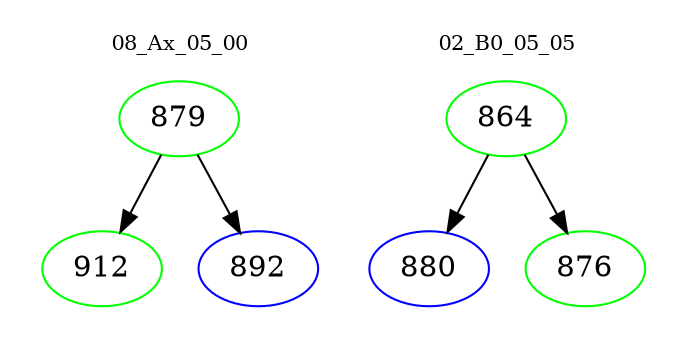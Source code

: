 digraph{
subgraph cluster_0 {
color = white
label = "08_Ax_05_00";
fontsize=10;
T0_879 [label="879", color="green"]
T0_879 -> T0_912 [color="black"]
T0_912 [label="912", color="green"]
T0_879 -> T0_892 [color="black"]
T0_892 [label="892", color="blue"]
}
subgraph cluster_1 {
color = white
label = "02_B0_05_05";
fontsize=10;
T1_864 [label="864", color="green"]
T1_864 -> T1_880 [color="black"]
T1_880 [label="880", color="blue"]
T1_864 -> T1_876 [color="black"]
T1_876 [label="876", color="green"]
}
}
